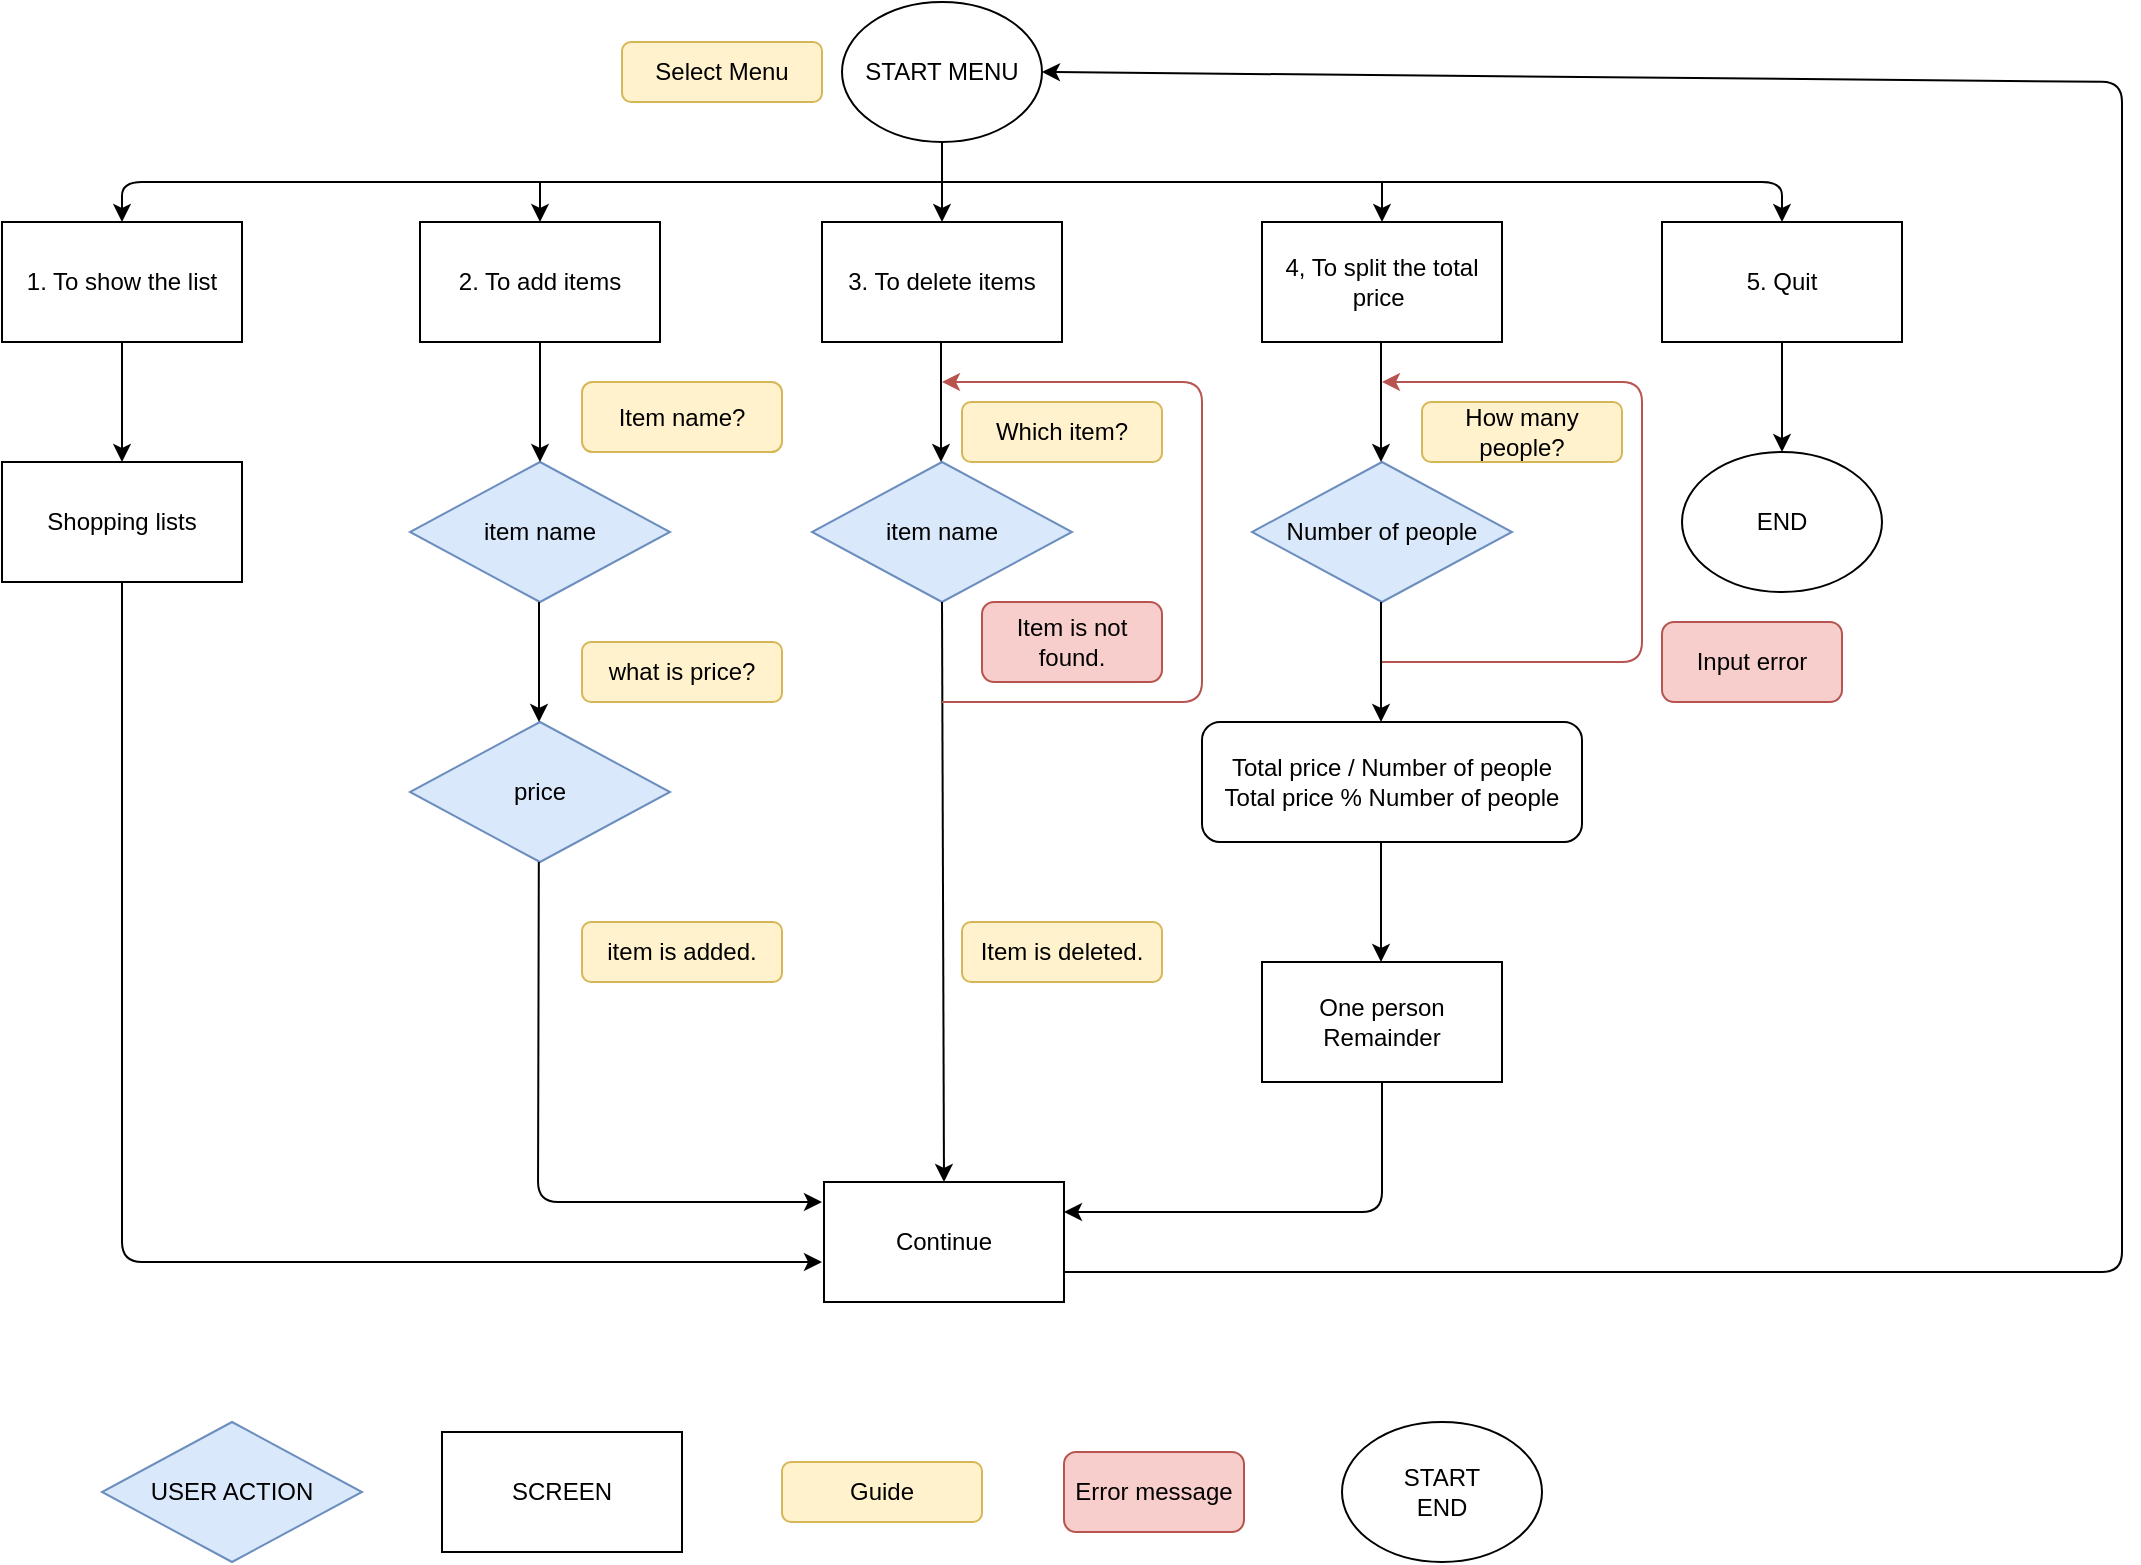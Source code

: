 <mxfile version="13.10.1" type="device"><diagram id="YxaZ7MR5-3ouAKsnLC06" name="Page-1"><mxGraphModel dx="1193" dy="641" grid="1" gridSize="10" guides="1" tooltips="1" connect="1" arrows="1" fold="1" page="1" pageScale="1" pageWidth="1169" pageHeight="1654" math="0" shadow="0"><root><mxCell id="0"/><mxCell id="1" parent="0"/><mxCell id="DqryvnDInEbh2hwoAJS1-1" value="START MENU" style="ellipse;whiteSpace=wrap;html=1;" vertex="1" parent="1"><mxGeometry x="440" y="10" width="100" height="70" as="geometry"/></mxCell><mxCell id="DqryvnDInEbh2hwoAJS1-2" value="1. To show the list" style="rounded=0;whiteSpace=wrap;html=1;" vertex="1" parent="1"><mxGeometry x="20" y="120" width="120" height="60" as="geometry"/></mxCell><mxCell id="DqryvnDInEbh2hwoAJS1-4" value="2. To add items" style="rounded=0;whiteSpace=wrap;html=1;" vertex="1" parent="1"><mxGeometry x="229" y="120" width="120" height="60" as="geometry"/></mxCell><mxCell id="DqryvnDInEbh2hwoAJS1-5" value="4, To split the total price&amp;nbsp;" style="rounded=0;whiteSpace=wrap;html=1;" vertex="1" parent="1"><mxGeometry x="650" y="120" width="120" height="60" as="geometry"/></mxCell><mxCell id="DqryvnDInEbh2hwoAJS1-6" value="3. To delete items" style="rounded=0;whiteSpace=wrap;html=1;" vertex="1" parent="1"><mxGeometry x="430" y="120" width="120" height="60" as="geometry"/></mxCell><mxCell id="DqryvnDInEbh2hwoAJS1-7" value="5. Quit" style="rounded=0;whiteSpace=wrap;html=1;" vertex="1" parent="1"><mxGeometry x="850" y="120" width="120" height="60" as="geometry"/></mxCell><mxCell id="DqryvnDInEbh2hwoAJS1-8" value="" style="endArrow=classic;html=1;exitX=0.5;exitY=1;exitDx=0;exitDy=0;entryX=0.5;entryY=0;entryDx=0;entryDy=0;" edge="1" parent="1" source="DqryvnDInEbh2hwoAJS1-1" target="DqryvnDInEbh2hwoAJS1-6"><mxGeometry width="50" height="50" relative="1" as="geometry"><mxPoint x="440" y="270" as="sourcePoint"/><mxPoint x="490" y="220" as="targetPoint"/></mxGeometry></mxCell><mxCell id="DqryvnDInEbh2hwoAJS1-9" value="" style="endArrow=classic;html=1;entryX=0.5;entryY=0;entryDx=0;entryDy=0;" edge="1" parent="1" target="DqryvnDInEbh2hwoAJS1-7"><mxGeometry width="50" height="50" relative="1" as="geometry"><mxPoint x="420" y="100" as="sourcePoint"/><mxPoint x="740" y="60" as="targetPoint"/><Array as="points"><mxPoint x="910" y="100"/></Array></mxGeometry></mxCell><mxCell id="DqryvnDInEbh2hwoAJS1-10" value="" style="endArrow=classic;html=1;entryX=0.5;entryY=0;entryDx=0;entryDy=0;" edge="1" parent="1" target="DqryvnDInEbh2hwoAJS1-2"><mxGeometry width="50" height="50" relative="1" as="geometry"><mxPoint x="420" y="100" as="sourcePoint"/><mxPoint x="336" y="120" as="targetPoint"/><Array as="points"><mxPoint x="260" y="100"/><mxPoint x="80" y="100"/></Array></mxGeometry></mxCell><mxCell id="DqryvnDInEbh2hwoAJS1-11" value="" style="endArrow=classic;html=1;entryX=0.5;entryY=0;entryDx=0;entryDy=0;" edge="1" parent="1" target="DqryvnDInEbh2hwoAJS1-4"><mxGeometry width="50" height="50" relative="1" as="geometry"><mxPoint x="289" y="100" as="sourcePoint"/><mxPoint x="480" y="220" as="targetPoint"/></mxGeometry></mxCell><mxCell id="DqryvnDInEbh2hwoAJS1-12" value="" style="endArrow=classic;html=1;entryX=0.5;entryY=0;entryDx=0;entryDy=0;" edge="1" parent="1" target="DqryvnDInEbh2hwoAJS1-5"><mxGeometry width="50" height="50" relative="1" as="geometry"><mxPoint x="710" y="100" as="sourcePoint"/><mxPoint x="480" y="220" as="targetPoint"/></mxGeometry></mxCell><mxCell id="DqryvnDInEbh2hwoAJS1-13" value="END" style="ellipse;whiteSpace=wrap;html=1;" vertex="1" parent="1"><mxGeometry x="860" y="235" width="100" height="70" as="geometry"/></mxCell><mxCell id="DqryvnDInEbh2hwoAJS1-14" value="" style="endArrow=classic;html=1;exitX=0.5;exitY=1;exitDx=0;exitDy=0;entryX=0.5;entryY=0;entryDx=0;entryDy=0;" edge="1" parent="1" source="DqryvnDInEbh2hwoAJS1-7" target="DqryvnDInEbh2hwoAJS1-13"><mxGeometry width="50" height="50" relative="1" as="geometry"><mxPoint x="430" y="260" as="sourcePoint"/><mxPoint x="480" y="210" as="targetPoint"/></mxGeometry></mxCell><mxCell id="DqryvnDInEbh2hwoAJS1-15" value="Shopping lists" style="rounded=0;whiteSpace=wrap;html=1;" vertex="1" parent="1"><mxGeometry x="20" y="240" width="120" height="60" as="geometry"/></mxCell><mxCell id="DqryvnDInEbh2hwoAJS1-16" value="" style="endArrow=classic;html=1;exitX=0.5;exitY=1;exitDx=0;exitDy=0;entryX=0.5;entryY=0;entryDx=0;entryDy=0;" edge="1" parent="1" source="DqryvnDInEbh2hwoAJS1-2" target="DqryvnDInEbh2hwoAJS1-15"><mxGeometry width="50" height="50" relative="1" as="geometry"><mxPoint x="430" y="260" as="sourcePoint"/><mxPoint x="480" y="210" as="targetPoint"/></mxGeometry></mxCell><mxCell id="DqryvnDInEbh2hwoAJS1-17" value="item name" style="rhombus;whiteSpace=wrap;html=1;fillColor=#dae8fc;strokeColor=#6c8ebf;" vertex="1" parent="1"><mxGeometry x="224" y="240" width="130" height="70" as="geometry"/></mxCell><mxCell id="DqryvnDInEbh2hwoAJS1-18" value="price" style="rhombus;whiteSpace=wrap;html=1;fillColor=#dae8fc;strokeColor=#6c8ebf;" vertex="1" parent="1"><mxGeometry x="224" y="370" width="130" height="70" as="geometry"/></mxCell><mxCell id="DqryvnDInEbh2hwoAJS1-19" value="item name" style="rhombus;whiteSpace=wrap;html=1;fillColor=#dae8fc;strokeColor=#6c8ebf;" vertex="1" parent="1"><mxGeometry x="425" y="240" width="130" height="70" as="geometry"/></mxCell><mxCell id="DqryvnDInEbh2hwoAJS1-20" value="Number of people" style="rhombus;whiteSpace=wrap;html=1;fillColor=#dae8fc;strokeColor=#6c8ebf;" vertex="1" parent="1"><mxGeometry x="645" y="240" width="130" height="70" as="geometry"/></mxCell><mxCell id="DqryvnDInEbh2hwoAJS1-21" value="" style="endArrow=classic;html=1;exitX=0.5;exitY=1;exitDx=0;exitDy=0;entryX=0.5;entryY=0;entryDx=0;entryDy=0;" edge="1" parent="1" source="DqryvnDInEbh2hwoAJS1-4" target="DqryvnDInEbh2hwoAJS1-17"><mxGeometry width="50" height="50" relative="1" as="geometry"><mxPoint x="470" y="260" as="sourcePoint"/><mxPoint x="520" y="210" as="targetPoint"/></mxGeometry></mxCell><mxCell id="DqryvnDInEbh2hwoAJS1-22" value="" style="endArrow=classic;html=1;exitX=0.5;exitY=1;exitDx=0;exitDy=0;entryX=0.5;entryY=0;entryDx=0;entryDy=0;" edge="1" parent="1"><mxGeometry width="50" height="50" relative="1" as="geometry"><mxPoint x="489.5" y="180" as="sourcePoint"/><mxPoint x="489.5" y="240" as="targetPoint"/></mxGeometry></mxCell><mxCell id="DqryvnDInEbh2hwoAJS1-23" value="" style="endArrow=classic;html=1;exitX=0.5;exitY=1;exitDx=0;exitDy=0;entryX=0.5;entryY=0;entryDx=0;entryDy=0;" edge="1" parent="1"><mxGeometry width="50" height="50" relative="1" as="geometry"><mxPoint x="709.5" y="180" as="sourcePoint"/><mxPoint x="709.5" y="240" as="targetPoint"/></mxGeometry></mxCell><mxCell id="DqryvnDInEbh2hwoAJS1-24" value="" style="endArrow=classic;html=1;exitX=0.5;exitY=1;exitDx=0;exitDy=0;entryX=0.5;entryY=0;entryDx=0;entryDy=0;" edge="1" parent="1"><mxGeometry width="50" height="50" relative="1" as="geometry"><mxPoint x="288.5" y="310" as="sourcePoint"/><mxPoint x="288.5" y="370" as="targetPoint"/></mxGeometry></mxCell><mxCell id="DqryvnDInEbh2hwoAJS1-28" value="" style="endArrow=classic;html=1;exitX=0.5;exitY=1;exitDx=0;exitDy=0;entryX=0.5;entryY=0;entryDx=0;entryDy=0;" edge="1" parent="1"><mxGeometry width="50" height="50" relative="1" as="geometry"><mxPoint x="709.5" y="310" as="sourcePoint"/><mxPoint x="709.5" y="370" as="targetPoint"/></mxGeometry></mxCell><mxCell id="DqryvnDInEbh2hwoAJS1-29" value="&lt;span&gt;Total price / Number of people&lt;/span&gt;&lt;br&gt;&lt;span&gt;Total price % Number of people&lt;/span&gt;" style="rounded=1;whiteSpace=wrap;html=1;" vertex="1" parent="1"><mxGeometry x="620" y="370" width="190" height="60" as="geometry"/></mxCell><mxCell id="DqryvnDInEbh2hwoAJS1-30" value="One person&lt;br&gt;Remainder" style="rounded=0;whiteSpace=wrap;html=1;" vertex="1" parent="1"><mxGeometry x="650" y="490" width="120" height="60" as="geometry"/></mxCell><mxCell id="DqryvnDInEbh2hwoAJS1-32" value="" style="endArrow=classic;html=1;exitX=0.5;exitY=1;exitDx=0;exitDy=0;entryX=0.5;entryY=0;entryDx=0;entryDy=0;" edge="1" parent="1"><mxGeometry width="50" height="50" relative="1" as="geometry"><mxPoint x="709.5" y="430" as="sourcePoint"/><mxPoint x="709.5" y="490" as="targetPoint"/></mxGeometry></mxCell><mxCell id="DqryvnDInEbh2hwoAJS1-33" value="Continue" style="rounded=0;whiteSpace=wrap;html=1;" vertex="1" parent="1"><mxGeometry x="431" y="600" width="120" height="60" as="geometry"/></mxCell><mxCell id="DqryvnDInEbh2hwoAJS1-34" value="" style="endArrow=classic;html=1;exitX=1;exitY=0.75;exitDx=0;exitDy=0;entryX=1;entryY=0.5;entryDx=0;entryDy=0;" edge="1" parent="1" source="DqryvnDInEbh2hwoAJS1-33" target="DqryvnDInEbh2hwoAJS1-1"><mxGeometry width="50" height="50" relative="1" as="geometry"><mxPoint x="500" y="390" as="sourcePoint"/><mxPoint x="1030" y="630" as="targetPoint"/><Array as="points"><mxPoint x="1080" y="645"/><mxPoint x="1080" y="50"/></Array></mxGeometry></mxCell><mxCell id="DqryvnDInEbh2hwoAJS1-36" value="Which item?" style="rounded=1;whiteSpace=wrap;html=1;fillColor=#fff2cc;strokeColor=#d6b656;" vertex="1" parent="1"><mxGeometry x="500" y="210" width="100" height="30" as="geometry"/></mxCell><mxCell id="DqryvnDInEbh2hwoAJS1-37" value="Item name?" style="rounded=1;whiteSpace=wrap;html=1;fillColor=#fff2cc;strokeColor=#d6b656;" vertex="1" parent="1"><mxGeometry x="310" y="200" width="100" height="35" as="geometry"/></mxCell><mxCell id="DqryvnDInEbh2hwoAJS1-38" value="what is price?" style="rounded=1;whiteSpace=wrap;html=1;fillColor=#fff2cc;strokeColor=#d6b656;" vertex="1" parent="1"><mxGeometry x="310" y="330" width="100" height="30" as="geometry"/></mxCell><mxCell id="DqryvnDInEbh2hwoAJS1-39" value="How many people?" style="rounded=1;whiteSpace=wrap;html=1;fillColor=#fff2cc;strokeColor=#d6b656;" vertex="1" parent="1"><mxGeometry x="730" y="210" width="100" height="30" as="geometry"/></mxCell><mxCell id="DqryvnDInEbh2hwoAJS1-40" value="item is added." style="rounded=1;whiteSpace=wrap;html=1;fillColor=#fff2cc;strokeColor=#d6b656;" vertex="1" parent="1"><mxGeometry x="310" y="470" width="100" height="30" as="geometry"/></mxCell><mxCell id="DqryvnDInEbh2hwoAJS1-42" value="" style="endArrow=classic;html=1;exitX=0.5;exitY=1;exitDx=0;exitDy=0;" edge="1" parent="1"><mxGeometry width="50" height="50" relative="1" as="geometry"><mxPoint x="288.41" y="440" as="sourcePoint"/><mxPoint x="430" y="610" as="targetPoint"/><Array as="points"><mxPoint x="288" y="610"/><mxPoint x="360" y="610"/></Array></mxGeometry></mxCell><mxCell id="DqryvnDInEbh2hwoAJS1-43" value="Item is deleted." style="rounded=1;whiteSpace=wrap;html=1;fillColor=#fff2cc;strokeColor=#d6b656;" vertex="1" parent="1"><mxGeometry x="500" y="470" width="100" height="30" as="geometry"/></mxCell><mxCell id="DqryvnDInEbh2hwoAJS1-45" value="" style="endArrow=classic;html=1;exitX=0.5;exitY=1;exitDx=0;exitDy=0;entryX=0.5;entryY=0;entryDx=0;entryDy=0;" edge="1" parent="1" source="DqryvnDInEbh2hwoAJS1-19" target="DqryvnDInEbh2hwoAJS1-33"><mxGeometry width="50" height="50" relative="1" as="geometry"><mxPoint x="540" y="360" as="sourcePoint"/><mxPoint x="590" y="310" as="targetPoint"/></mxGeometry></mxCell><mxCell id="DqryvnDInEbh2hwoAJS1-46" value="" style="endArrow=classic;html=1;fillColor=#f8cecc;strokeColor=#b85450;" edge="1" parent="1"><mxGeometry width="50" height="50" relative="1" as="geometry"><mxPoint x="490" y="360" as="sourcePoint"/><mxPoint x="490" y="200" as="targetPoint"/><Array as="points"><mxPoint x="620" y="360"/><mxPoint x="620" y="200"/></Array></mxGeometry></mxCell><mxCell id="DqryvnDInEbh2hwoAJS1-47" value="Item is not found." style="rounded=1;whiteSpace=wrap;html=1;fillColor=#f8cecc;strokeColor=#b85450;" vertex="1" parent="1"><mxGeometry x="510" y="310" width="90" height="40" as="geometry"/></mxCell><mxCell id="DqryvnDInEbh2hwoAJS1-48" value="" style="endArrow=classic;html=1;fillColor=#f8cecc;strokeColor=#b85450;" edge="1" parent="1"><mxGeometry width="50" height="50" relative="1" as="geometry"><mxPoint x="710" y="340" as="sourcePoint"/><mxPoint x="710" y="200" as="targetPoint"/><Array as="points"><mxPoint x="770" y="340"/><mxPoint x="840" y="340"/><mxPoint x="840" y="200"/></Array></mxGeometry></mxCell><mxCell id="DqryvnDInEbh2hwoAJS1-49" value="Input error" style="rounded=1;whiteSpace=wrap;html=1;fillColor=#f8cecc;strokeColor=#b85450;" vertex="1" parent="1"><mxGeometry x="850" y="320" width="90" height="40" as="geometry"/></mxCell><mxCell id="DqryvnDInEbh2hwoAJS1-50" value="" style="endArrow=classic;html=1;exitX=0.5;exitY=1;exitDx=0;exitDy=0;" edge="1" parent="1" source="DqryvnDInEbh2hwoAJS1-15"><mxGeometry width="50" height="50" relative="1" as="geometry"><mxPoint x="540" y="370" as="sourcePoint"/><mxPoint x="430" y="640" as="targetPoint"/><Array as="points"><mxPoint x="80" y="640"/></Array></mxGeometry></mxCell><mxCell id="DqryvnDInEbh2hwoAJS1-51" value="" style="endArrow=classic;html=1;exitX=0.5;exitY=1;exitDx=0;exitDy=0;entryX=1;entryY=0.25;entryDx=0;entryDy=0;" edge="1" parent="1" source="DqryvnDInEbh2hwoAJS1-30" target="DqryvnDInEbh2hwoAJS1-33"><mxGeometry width="50" height="50" relative="1" as="geometry"><mxPoint x="540" y="370" as="sourcePoint"/><mxPoint x="590" y="320" as="targetPoint"/><Array as="points"><mxPoint x="710" y="615"/></Array></mxGeometry></mxCell><mxCell id="DqryvnDInEbh2hwoAJS1-52" value="USER ACTION" style="rhombus;whiteSpace=wrap;html=1;fillColor=#dae8fc;strokeColor=#6c8ebf;" vertex="1" parent="1"><mxGeometry x="70" y="720" width="130" height="70" as="geometry"/></mxCell><mxCell id="DqryvnDInEbh2hwoAJS1-53" value="SCREEN" style="rounded=0;whiteSpace=wrap;html=1;" vertex="1" parent="1"><mxGeometry x="240" y="725" width="120" height="60" as="geometry"/></mxCell><mxCell id="DqryvnDInEbh2hwoAJS1-54" value="Guide" style="rounded=1;whiteSpace=wrap;html=1;fillColor=#fff2cc;strokeColor=#d6b656;" vertex="1" parent="1"><mxGeometry x="410" y="740" width="100" height="30" as="geometry"/></mxCell><mxCell id="DqryvnDInEbh2hwoAJS1-55" value="Error message" style="rounded=1;whiteSpace=wrap;html=1;fillColor=#f8cecc;strokeColor=#b85450;" vertex="1" parent="1"><mxGeometry x="551" y="735" width="90" height="40" as="geometry"/></mxCell><mxCell id="DqryvnDInEbh2hwoAJS1-56" value="START&lt;br&gt;END" style="ellipse;whiteSpace=wrap;html=1;" vertex="1" parent="1"><mxGeometry x="690" y="720" width="100" height="70" as="geometry"/></mxCell><mxCell id="DqryvnDInEbh2hwoAJS1-58" value="Select Menu" style="rounded=1;whiteSpace=wrap;html=1;fillColor=#fff2cc;strokeColor=#d6b656;" vertex="1" parent="1"><mxGeometry x="330" y="30" width="100" height="30" as="geometry"/></mxCell></root></mxGraphModel></diagram></mxfile>